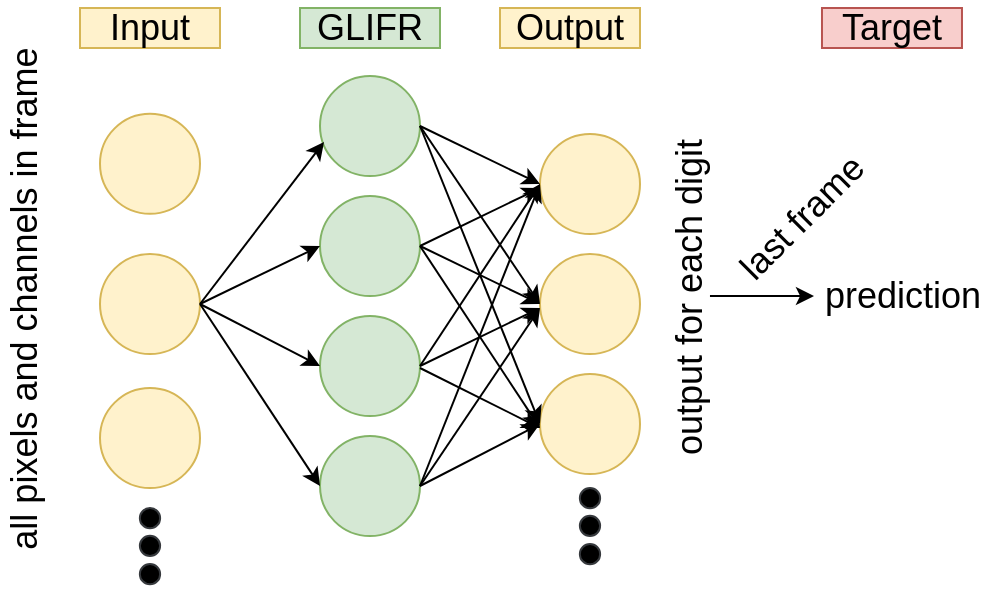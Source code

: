 <mxfile version="19.0.3" type="device"><diagram id="bFbQtEf00TGP1rNenW47" name="Page-1"><mxGraphModel dx="782" dy="718" grid="1" gridSize="10" guides="1" tooltips="1" connect="1" arrows="1" fold="1" page="1" pageScale="1" pageWidth="500" pageHeight="300" math="0" shadow="0"><root><mxCell id="0"/><mxCell id="1" parent="0"/><mxCell id="6GJWCTVJ1JnHUmIHknD_-1" value="" style="ellipse;whiteSpace=wrap;html=1;aspect=fixed;fillColor=#d5e8d4;strokeColor=#82b366;" vertex="1" parent="1"><mxGeometry x="159" y="36" width="50" height="50" as="geometry"/></mxCell><mxCell id="6GJWCTVJ1JnHUmIHknD_-2" value="" style="ellipse;whiteSpace=wrap;html=1;aspect=fixed;fillColor=#d5e8d4;strokeColor=#82b366;" vertex="1" parent="1"><mxGeometry x="159" y="96" width="50" height="50" as="geometry"/></mxCell><mxCell id="6GJWCTVJ1JnHUmIHknD_-3" value="" style="ellipse;whiteSpace=wrap;html=1;aspect=fixed;fillColor=#d5e8d4;strokeColor=#82b366;" vertex="1" parent="1"><mxGeometry x="159" y="156" width="50" height="50" as="geometry"/></mxCell><mxCell id="6GJWCTVJ1JnHUmIHknD_-4" value="" style="ellipse;whiteSpace=wrap;html=1;aspect=fixed;fillColor=#d5e8d4;strokeColor=#82b366;" vertex="1" parent="1"><mxGeometry x="159" y="216" width="50" height="50" as="geometry"/></mxCell><mxCell id="6GJWCTVJ1JnHUmIHknD_-5" value="" style="ellipse;whiteSpace=wrap;html=1;aspect=fixed;fillColor=#fff2cc;strokeColor=#d6b656;" vertex="1" parent="1"><mxGeometry x="49" y="125" width="50" height="50" as="geometry"/></mxCell><mxCell id="6GJWCTVJ1JnHUmIHknD_-6" value="" style="ellipse;whiteSpace=wrap;html=1;aspect=fixed;fillColor=#fff2cc;strokeColor=#d6b656;" vertex="1" parent="1"><mxGeometry x="269" y="65" width="50" height="50" as="geometry"/></mxCell><mxCell id="6GJWCTVJ1JnHUmIHknD_-7" value="" style="ellipse;whiteSpace=wrap;html=1;aspect=fixed;fillColor=#fff2cc;strokeColor=#d6b656;" vertex="1" parent="1"><mxGeometry x="269" y="125" width="50" height="50" as="geometry"/></mxCell><mxCell id="6GJWCTVJ1JnHUmIHknD_-8" value="" style="ellipse;whiteSpace=wrap;html=1;aspect=fixed;fillColor=#fff2cc;strokeColor=#d6b656;" vertex="1" parent="1"><mxGeometry x="269" y="185" width="50" height="50" as="geometry"/></mxCell><mxCell id="6GJWCTVJ1JnHUmIHknD_-9" value="" style="endArrow=classic;html=1;exitX=1;exitY=0.5;exitDx=0;exitDy=0;entryX=0.04;entryY=0.66;entryDx=0;entryDy=0;entryPerimeter=0;" edge="1" parent="1" source="6GJWCTVJ1JnHUmIHknD_-5" target="6GJWCTVJ1JnHUmIHknD_-1"><mxGeometry width="50" height="50" relative="1" as="geometry"><mxPoint x="219" y="202" as="sourcePoint"/><mxPoint x="269" y="152" as="targetPoint"/></mxGeometry></mxCell><mxCell id="6GJWCTVJ1JnHUmIHknD_-10" value="" style="endArrow=classic;html=1;exitX=1;exitY=0.5;exitDx=0;exitDy=0;entryX=0;entryY=0.5;entryDx=0;entryDy=0;" edge="1" parent="1" source="6GJWCTVJ1JnHUmIHknD_-5" target="6GJWCTVJ1JnHUmIHknD_-2"><mxGeometry width="50" height="50" relative="1" as="geometry"><mxPoint x="219" y="202" as="sourcePoint"/><mxPoint x="269" y="152" as="targetPoint"/></mxGeometry></mxCell><mxCell id="6GJWCTVJ1JnHUmIHknD_-11" value="" style="endArrow=classic;html=1;exitX=1;exitY=0.5;exitDx=0;exitDy=0;entryX=0;entryY=0.5;entryDx=0;entryDy=0;" edge="1" parent="1" source="6GJWCTVJ1JnHUmIHknD_-5" target="6GJWCTVJ1JnHUmIHknD_-3"><mxGeometry width="50" height="50" relative="1" as="geometry"><mxPoint x="99" y="192" as="sourcePoint"/><mxPoint x="149" y="142" as="targetPoint"/></mxGeometry></mxCell><mxCell id="6GJWCTVJ1JnHUmIHknD_-12" value="" style="endArrow=classic;html=1;exitX=1;exitY=0.5;exitDx=0;exitDy=0;entryX=0;entryY=0.5;entryDx=0;entryDy=0;" edge="1" parent="1" source="6GJWCTVJ1JnHUmIHknD_-5" target="6GJWCTVJ1JnHUmIHknD_-4"><mxGeometry width="50" height="50" relative="1" as="geometry"><mxPoint x="219" y="202" as="sourcePoint"/><mxPoint x="269" y="152" as="targetPoint"/></mxGeometry></mxCell><mxCell id="6GJWCTVJ1JnHUmIHknD_-13" value="" style="endArrow=classic;html=1;exitX=1;exitY=0.5;exitDx=0;exitDy=0;entryX=0;entryY=0.5;entryDx=0;entryDy=0;" edge="1" parent="1" source="6GJWCTVJ1JnHUmIHknD_-1" target="6GJWCTVJ1JnHUmIHknD_-6"><mxGeometry width="50" height="50" relative="1" as="geometry"><mxPoint x="219" y="202" as="sourcePoint"/><mxPoint x="269" y="152" as="targetPoint"/></mxGeometry></mxCell><mxCell id="6GJWCTVJ1JnHUmIHknD_-14" value="" style="endArrow=classic;html=1;exitX=1;exitY=0.5;exitDx=0;exitDy=0;entryX=0;entryY=0.5;entryDx=0;entryDy=0;" edge="1" parent="1" source="6GJWCTVJ1JnHUmIHknD_-1" target="6GJWCTVJ1JnHUmIHknD_-7"><mxGeometry width="50" height="50" relative="1" as="geometry"><mxPoint x="219" y="71" as="sourcePoint"/><mxPoint x="279" y="100" as="targetPoint"/></mxGeometry></mxCell><mxCell id="6GJWCTVJ1JnHUmIHknD_-15" value="" style="endArrow=classic;html=1;exitX=1;exitY=0.5;exitDx=0;exitDy=0;entryX=0;entryY=0.5;entryDx=0;entryDy=0;" edge="1" parent="1" source="6GJWCTVJ1JnHUmIHknD_-1" target="6GJWCTVJ1JnHUmIHknD_-8"><mxGeometry width="50" height="50" relative="1" as="geometry"><mxPoint x="229" y="81" as="sourcePoint"/><mxPoint x="289" y="110" as="targetPoint"/></mxGeometry></mxCell><mxCell id="6GJWCTVJ1JnHUmIHknD_-16" value="" style="endArrow=classic;html=1;exitX=1;exitY=0.5;exitDx=0;exitDy=0;" edge="1" parent="1" source="6GJWCTVJ1JnHUmIHknD_-2"><mxGeometry width="50" height="50" relative="1" as="geometry"><mxPoint x="239" y="91" as="sourcePoint"/><mxPoint x="269" y="212" as="targetPoint"/></mxGeometry></mxCell><mxCell id="6GJWCTVJ1JnHUmIHknD_-17" value="" style="endArrow=classic;html=1;exitX=1;exitY=0.5;exitDx=0;exitDy=0;entryX=0;entryY=0.5;entryDx=0;entryDy=0;" edge="1" parent="1" source="6GJWCTVJ1JnHUmIHknD_-3" target="6GJWCTVJ1JnHUmIHknD_-6"><mxGeometry width="50" height="50" relative="1" as="geometry"><mxPoint x="249" y="101" as="sourcePoint"/><mxPoint x="269" y="202" as="targetPoint"/></mxGeometry></mxCell><mxCell id="6GJWCTVJ1JnHUmIHknD_-18" value="" style="endArrow=classic;html=1;exitX=1;exitY=0.5;exitDx=0;exitDy=0;" edge="1" parent="1" source="6GJWCTVJ1JnHUmIHknD_-2"><mxGeometry width="50" height="50" relative="1" as="geometry"><mxPoint x="269" y="121" as="sourcePoint"/><mxPoint x="269" y="150" as="targetPoint"/></mxGeometry></mxCell><mxCell id="6GJWCTVJ1JnHUmIHknD_-19" value="" style="endArrow=classic;html=1;" edge="1" parent="1"><mxGeometry width="50" height="50" relative="1" as="geometry"><mxPoint x="209" y="182" as="sourcePoint"/><mxPoint x="269" y="212" as="targetPoint"/></mxGeometry></mxCell><mxCell id="6GJWCTVJ1JnHUmIHknD_-20" value="" style="endArrow=classic;html=1;exitX=1;exitY=0.5;exitDx=0;exitDy=0;" edge="1" parent="1" source="6GJWCTVJ1JnHUmIHknD_-3"><mxGeometry width="50" height="50" relative="1" as="geometry"><mxPoint x="219" y="202" as="sourcePoint"/><mxPoint x="269" y="152" as="targetPoint"/></mxGeometry></mxCell><mxCell id="6GJWCTVJ1JnHUmIHknD_-21" value="" style="endArrow=classic;html=1;exitX=1;exitY=0.5;exitDx=0;exitDy=0;entryX=0;entryY=0.5;entryDx=0;entryDy=0;" edge="1" parent="1" source="6GJWCTVJ1JnHUmIHknD_-4" target="6GJWCTVJ1JnHUmIHknD_-8"><mxGeometry width="50" height="50" relative="1" as="geometry"><mxPoint x="219" y="202" as="sourcePoint"/><mxPoint x="269" y="152" as="targetPoint"/></mxGeometry></mxCell><mxCell id="6GJWCTVJ1JnHUmIHknD_-22" value="" style="endArrow=classic;html=1;exitX=1;exitY=0.5;exitDx=0;exitDy=0;" edge="1" parent="1" source="6GJWCTVJ1JnHUmIHknD_-4"><mxGeometry width="50" height="50" relative="1" as="geometry"><mxPoint x="219" y="202" as="sourcePoint"/><mxPoint x="269" y="152" as="targetPoint"/></mxGeometry></mxCell><mxCell id="6GJWCTVJ1JnHUmIHknD_-23" value="" style="endArrow=classic;html=1;entryX=0;entryY=0.5;entryDx=0;entryDy=0;exitX=1;exitY=0.5;exitDx=0;exitDy=0;" edge="1" parent="1" source="6GJWCTVJ1JnHUmIHknD_-4" target="6GJWCTVJ1JnHUmIHknD_-6"><mxGeometry width="50" height="50" relative="1" as="geometry"><mxPoint x="219" y="202" as="sourcePoint"/><mxPoint x="269" y="152" as="targetPoint"/></mxGeometry></mxCell><mxCell id="6GJWCTVJ1JnHUmIHknD_-24" value="" style="endArrow=classic;html=1;exitX=1;exitY=0.5;exitDx=0;exitDy=0;" edge="1" parent="1" source="6GJWCTVJ1JnHUmIHknD_-2"><mxGeometry width="50" height="50" relative="1" as="geometry"><mxPoint x="219" y="202" as="sourcePoint"/><mxPoint x="269" y="92" as="targetPoint"/></mxGeometry></mxCell><mxCell id="6GJWCTVJ1JnHUmIHknD_-25" value="&lt;font style=&quot;font-size: 18px&quot;&gt;all pixels and channels in frame&lt;/font&gt;" style="text;html=1;strokeColor=none;fillColor=none;align=center;verticalAlign=middle;whiteSpace=wrap;rounded=0;rotation=-90;" vertex="1" parent="1"><mxGeometry x="-138.25" y="137.75" width="298.5" height="20" as="geometry"/></mxCell><mxCell id="6GJWCTVJ1JnHUmIHknD_-26" value="GLIFR" style="text;html=1;strokeColor=#82b366;fillColor=#d5e8d4;align=center;verticalAlign=middle;whiteSpace=wrap;rounded=0;fontSize=18;" vertex="1" parent="1"><mxGeometry x="149" y="2" width="70" height="20" as="geometry"/></mxCell><mxCell id="6GJWCTVJ1JnHUmIHknD_-27" value="Output" style="text;html=1;strokeColor=#d6b656;fillColor=#fff2cc;align=center;verticalAlign=middle;whiteSpace=wrap;rounded=0;fontSize=18;" vertex="1" parent="1"><mxGeometry x="249" y="2" width="70" height="20" as="geometry"/></mxCell><mxCell id="6GJWCTVJ1JnHUmIHknD_-28" value="Input" style="text;html=1;strokeColor=#d6b656;fillColor=#fff2cc;align=center;verticalAlign=middle;whiteSpace=wrap;rounded=0;fontSize=18;" vertex="1" parent="1"><mxGeometry x="39" y="2" width="70" height="20" as="geometry"/></mxCell><mxCell id="6GJWCTVJ1JnHUmIHknD_-29" value="Target" style="text;html=1;strokeColor=#b85450;fillColor=#f8cecc;align=center;verticalAlign=middle;whiteSpace=wrap;rounded=0;fontSize=18;" vertex="1" parent="1"><mxGeometry x="409.99" y="2" width="70" height="20" as="geometry"/></mxCell><mxCell id="6GJWCTVJ1JnHUmIHknD_-30" value="" style="ellipse;whiteSpace=wrap;html=1;aspect=fixed;fillColor=#fff2cc;strokeColor=#d6b656;" vertex="1" parent="1"><mxGeometry x="49" y="192" width="50" height="50" as="geometry"/></mxCell><mxCell id="6GJWCTVJ1JnHUmIHknD_-31" value="" style="ellipse;whiteSpace=wrap;html=1;aspect=fixed;fillColor=#fff2cc;strokeColor=#d6b656;" vertex="1" parent="1"><mxGeometry x="49" y="54.87" width="50" height="50" as="geometry"/></mxCell><mxCell id="6GJWCTVJ1JnHUmIHknD_-32" value="" style="ellipse;whiteSpace=wrap;html=1;aspect=fixed;strokeColor=#36393d;fillColor=#000000;" vertex="1" parent="1"><mxGeometry x="288.93" y="242" width="10.13" height="10.13" as="geometry"/></mxCell><mxCell id="6GJWCTVJ1JnHUmIHknD_-33" value="" style="ellipse;whiteSpace=wrap;html=1;aspect=fixed;strokeColor=#36393d;fillColor=#000000;" vertex="1" parent="1"><mxGeometry x="288.93" y="255.87" width="10.13" height="10.13" as="geometry"/></mxCell><mxCell id="6GJWCTVJ1JnHUmIHknD_-34" value="" style="ellipse;whiteSpace=wrap;html=1;aspect=fixed;strokeColor=#36393d;fillColor=#000000;" vertex="1" parent="1"><mxGeometry x="288.93" y="270" width="10.13" height="10.13" as="geometry"/></mxCell><mxCell id="6GJWCTVJ1JnHUmIHknD_-35" value="" style="ellipse;whiteSpace=wrap;html=1;aspect=fixed;strokeColor=#36393d;fillColor=#000000;" vertex="1" parent="1"><mxGeometry x="68.93" y="252" width="10.13" height="10.13" as="geometry"/></mxCell><mxCell id="6GJWCTVJ1JnHUmIHknD_-36" value="" style="ellipse;whiteSpace=wrap;html=1;aspect=fixed;strokeColor=#36393d;fillColor=#000000;" vertex="1" parent="1"><mxGeometry x="68.93" y="265.87" width="10.13" height="10.13" as="geometry"/></mxCell><mxCell id="6GJWCTVJ1JnHUmIHknD_-37" value="" style="ellipse;whiteSpace=wrap;html=1;aspect=fixed;strokeColor=#36393d;fillColor=#000000;" vertex="1" parent="1"><mxGeometry x="68.93" y="280" width="10.13" height="10.13" as="geometry"/></mxCell><mxCell id="6GJWCTVJ1JnHUmIHknD_-38" value="&lt;font style=&quot;font-size: 18px&quot;&gt;output for each digit&lt;/font&gt;" style="text;html=1;strokeColor=none;fillColor=none;align=center;verticalAlign=middle;whiteSpace=wrap;rounded=0;rotation=-90;" vertex="1" parent="1"><mxGeometry x="261.49" y="136" width="164.99" height="20" as="geometry"/></mxCell><mxCell id="6GJWCTVJ1JnHUmIHknD_-39" value="&lt;font style=&quot;font-size: 18px&quot;&gt;prediction&lt;/font&gt;" style="text;html=1;strokeColor=none;fillColor=none;align=center;verticalAlign=middle;whiteSpace=wrap;rounded=0;rotation=0;" vertex="1" parent="1"><mxGeometry x="406" y="136" width="88.98" height="20" as="geometry"/></mxCell><mxCell id="6GJWCTVJ1JnHUmIHknD_-40" value="" style="endArrow=classic;html=1;exitX=0.5;exitY=1;exitDx=0;exitDy=0;entryX=0;entryY=0.5;entryDx=0;entryDy=0;" edge="1" parent="1" source="6GJWCTVJ1JnHUmIHknD_-38" target="6GJWCTVJ1JnHUmIHknD_-39"><mxGeometry width="50" height="50" relative="1" as="geometry"><mxPoint x="205" y="170" as="sourcePoint"/><mxPoint x="255" y="120" as="targetPoint"/></mxGeometry></mxCell><mxCell id="6GJWCTVJ1JnHUmIHknD_-41" value="last frame" style="text;html=1;strokeColor=none;fillColor=none;align=center;verticalAlign=middle;whiteSpace=wrap;rounded=0;rotation=-45;fontSize=18;" vertex="1" parent="1"><mxGeometry x="353.04" y="96.68" width="93.52" height="20" as="geometry"/></mxCell></root></mxGraphModel></diagram></mxfile>